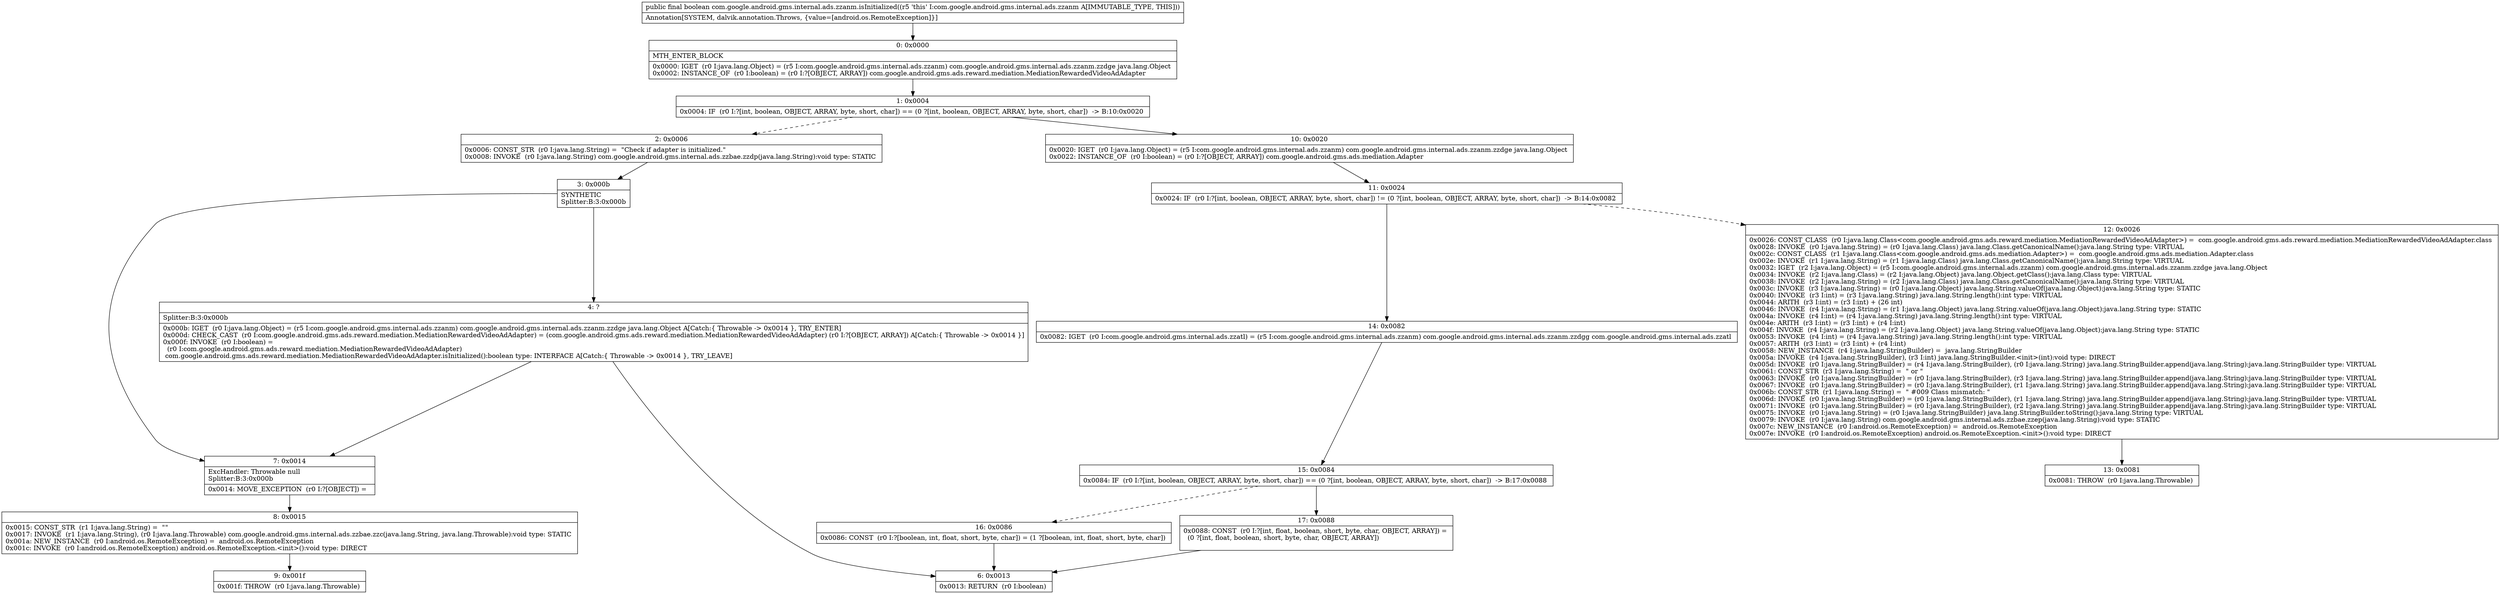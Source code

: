 digraph "CFG forcom.google.android.gms.internal.ads.zzanm.isInitialized()Z" {
Node_0 [shape=record,label="{0\:\ 0x0000|MTH_ENTER_BLOCK\l|0x0000: IGET  (r0 I:java.lang.Object) = (r5 I:com.google.android.gms.internal.ads.zzanm) com.google.android.gms.internal.ads.zzanm.zzdge java.lang.Object \l0x0002: INSTANCE_OF  (r0 I:boolean) = (r0 I:?[OBJECT, ARRAY]) com.google.android.gms.ads.reward.mediation.MediationRewardedVideoAdAdapter \l}"];
Node_1 [shape=record,label="{1\:\ 0x0004|0x0004: IF  (r0 I:?[int, boolean, OBJECT, ARRAY, byte, short, char]) == (0 ?[int, boolean, OBJECT, ARRAY, byte, short, char])  \-\> B:10:0x0020 \l}"];
Node_2 [shape=record,label="{2\:\ 0x0006|0x0006: CONST_STR  (r0 I:java.lang.String) =  \"Check if adapter is initialized.\" \l0x0008: INVOKE  (r0 I:java.lang.String) com.google.android.gms.internal.ads.zzbae.zzdp(java.lang.String):void type: STATIC \l}"];
Node_3 [shape=record,label="{3\:\ 0x000b|SYNTHETIC\lSplitter:B:3:0x000b\l}"];
Node_4 [shape=record,label="{4\:\ ?|Splitter:B:3:0x000b\l|0x000b: IGET  (r0 I:java.lang.Object) = (r5 I:com.google.android.gms.internal.ads.zzanm) com.google.android.gms.internal.ads.zzanm.zzdge java.lang.Object A[Catch:\{ Throwable \-\> 0x0014 \}, TRY_ENTER]\l0x000d: CHECK_CAST  (r0 I:com.google.android.gms.ads.reward.mediation.MediationRewardedVideoAdAdapter) = (com.google.android.gms.ads.reward.mediation.MediationRewardedVideoAdAdapter) (r0 I:?[OBJECT, ARRAY]) A[Catch:\{ Throwable \-\> 0x0014 \}]\l0x000f: INVOKE  (r0 I:boolean) = \l  (r0 I:com.google.android.gms.ads.reward.mediation.MediationRewardedVideoAdAdapter)\l com.google.android.gms.ads.reward.mediation.MediationRewardedVideoAdAdapter.isInitialized():boolean type: INTERFACE A[Catch:\{ Throwable \-\> 0x0014 \}, TRY_LEAVE]\l}"];
Node_6 [shape=record,label="{6\:\ 0x0013|0x0013: RETURN  (r0 I:boolean) \l}"];
Node_7 [shape=record,label="{7\:\ 0x0014|ExcHandler: Throwable null\lSplitter:B:3:0x000b\l|0x0014: MOVE_EXCEPTION  (r0 I:?[OBJECT]) =  \l}"];
Node_8 [shape=record,label="{8\:\ 0x0015|0x0015: CONST_STR  (r1 I:java.lang.String) =  \"\" \l0x0017: INVOKE  (r1 I:java.lang.String), (r0 I:java.lang.Throwable) com.google.android.gms.internal.ads.zzbae.zzc(java.lang.String, java.lang.Throwable):void type: STATIC \l0x001a: NEW_INSTANCE  (r0 I:android.os.RemoteException) =  android.os.RemoteException \l0x001c: INVOKE  (r0 I:android.os.RemoteException) android.os.RemoteException.\<init\>():void type: DIRECT \l}"];
Node_9 [shape=record,label="{9\:\ 0x001f|0x001f: THROW  (r0 I:java.lang.Throwable) \l}"];
Node_10 [shape=record,label="{10\:\ 0x0020|0x0020: IGET  (r0 I:java.lang.Object) = (r5 I:com.google.android.gms.internal.ads.zzanm) com.google.android.gms.internal.ads.zzanm.zzdge java.lang.Object \l0x0022: INSTANCE_OF  (r0 I:boolean) = (r0 I:?[OBJECT, ARRAY]) com.google.android.gms.ads.mediation.Adapter \l}"];
Node_11 [shape=record,label="{11\:\ 0x0024|0x0024: IF  (r0 I:?[int, boolean, OBJECT, ARRAY, byte, short, char]) != (0 ?[int, boolean, OBJECT, ARRAY, byte, short, char])  \-\> B:14:0x0082 \l}"];
Node_12 [shape=record,label="{12\:\ 0x0026|0x0026: CONST_CLASS  (r0 I:java.lang.Class\<com.google.android.gms.ads.reward.mediation.MediationRewardedVideoAdAdapter\>) =  com.google.android.gms.ads.reward.mediation.MediationRewardedVideoAdAdapter.class \l0x0028: INVOKE  (r0 I:java.lang.String) = (r0 I:java.lang.Class) java.lang.Class.getCanonicalName():java.lang.String type: VIRTUAL \l0x002c: CONST_CLASS  (r1 I:java.lang.Class\<com.google.android.gms.ads.mediation.Adapter\>) =  com.google.android.gms.ads.mediation.Adapter.class \l0x002e: INVOKE  (r1 I:java.lang.String) = (r1 I:java.lang.Class) java.lang.Class.getCanonicalName():java.lang.String type: VIRTUAL \l0x0032: IGET  (r2 I:java.lang.Object) = (r5 I:com.google.android.gms.internal.ads.zzanm) com.google.android.gms.internal.ads.zzanm.zzdge java.lang.Object \l0x0034: INVOKE  (r2 I:java.lang.Class) = (r2 I:java.lang.Object) java.lang.Object.getClass():java.lang.Class type: VIRTUAL \l0x0038: INVOKE  (r2 I:java.lang.String) = (r2 I:java.lang.Class) java.lang.Class.getCanonicalName():java.lang.String type: VIRTUAL \l0x003c: INVOKE  (r3 I:java.lang.String) = (r0 I:java.lang.Object) java.lang.String.valueOf(java.lang.Object):java.lang.String type: STATIC \l0x0040: INVOKE  (r3 I:int) = (r3 I:java.lang.String) java.lang.String.length():int type: VIRTUAL \l0x0044: ARITH  (r3 I:int) = (r3 I:int) + (26 int) \l0x0046: INVOKE  (r4 I:java.lang.String) = (r1 I:java.lang.Object) java.lang.String.valueOf(java.lang.Object):java.lang.String type: STATIC \l0x004a: INVOKE  (r4 I:int) = (r4 I:java.lang.String) java.lang.String.length():int type: VIRTUAL \l0x004e: ARITH  (r3 I:int) = (r3 I:int) + (r4 I:int) \l0x004f: INVOKE  (r4 I:java.lang.String) = (r2 I:java.lang.Object) java.lang.String.valueOf(java.lang.Object):java.lang.String type: STATIC \l0x0053: INVOKE  (r4 I:int) = (r4 I:java.lang.String) java.lang.String.length():int type: VIRTUAL \l0x0057: ARITH  (r3 I:int) = (r3 I:int) + (r4 I:int) \l0x0058: NEW_INSTANCE  (r4 I:java.lang.StringBuilder) =  java.lang.StringBuilder \l0x005a: INVOKE  (r4 I:java.lang.StringBuilder), (r3 I:int) java.lang.StringBuilder.\<init\>(int):void type: DIRECT \l0x005d: INVOKE  (r0 I:java.lang.StringBuilder) = (r4 I:java.lang.StringBuilder), (r0 I:java.lang.String) java.lang.StringBuilder.append(java.lang.String):java.lang.StringBuilder type: VIRTUAL \l0x0061: CONST_STR  (r3 I:java.lang.String) =  \" or \" \l0x0063: INVOKE  (r0 I:java.lang.StringBuilder) = (r0 I:java.lang.StringBuilder), (r3 I:java.lang.String) java.lang.StringBuilder.append(java.lang.String):java.lang.StringBuilder type: VIRTUAL \l0x0067: INVOKE  (r0 I:java.lang.StringBuilder) = (r0 I:java.lang.StringBuilder), (r1 I:java.lang.String) java.lang.StringBuilder.append(java.lang.String):java.lang.StringBuilder type: VIRTUAL \l0x006b: CONST_STR  (r1 I:java.lang.String) =  \" #009 Class mismatch: \" \l0x006d: INVOKE  (r0 I:java.lang.StringBuilder) = (r0 I:java.lang.StringBuilder), (r1 I:java.lang.String) java.lang.StringBuilder.append(java.lang.String):java.lang.StringBuilder type: VIRTUAL \l0x0071: INVOKE  (r0 I:java.lang.StringBuilder) = (r0 I:java.lang.StringBuilder), (r2 I:java.lang.String) java.lang.StringBuilder.append(java.lang.String):java.lang.StringBuilder type: VIRTUAL \l0x0075: INVOKE  (r0 I:java.lang.String) = (r0 I:java.lang.StringBuilder) java.lang.StringBuilder.toString():java.lang.String type: VIRTUAL \l0x0079: INVOKE  (r0 I:java.lang.String) com.google.android.gms.internal.ads.zzbae.zzep(java.lang.String):void type: STATIC \l0x007c: NEW_INSTANCE  (r0 I:android.os.RemoteException) =  android.os.RemoteException \l0x007e: INVOKE  (r0 I:android.os.RemoteException) android.os.RemoteException.\<init\>():void type: DIRECT \l}"];
Node_13 [shape=record,label="{13\:\ 0x0081|0x0081: THROW  (r0 I:java.lang.Throwable) \l}"];
Node_14 [shape=record,label="{14\:\ 0x0082|0x0082: IGET  (r0 I:com.google.android.gms.internal.ads.zzatl) = (r5 I:com.google.android.gms.internal.ads.zzanm) com.google.android.gms.internal.ads.zzanm.zzdgg com.google.android.gms.internal.ads.zzatl \l}"];
Node_15 [shape=record,label="{15\:\ 0x0084|0x0084: IF  (r0 I:?[int, boolean, OBJECT, ARRAY, byte, short, char]) == (0 ?[int, boolean, OBJECT, ARRAY, byte, short, char])  \-\> B:17:0x0088 \l}"];
Node_16 [shape=record,label="{16\:\ 0x0086|0x0086: CONST  (r0 I:?[boolean, int, float, short, byte, char]) = (1 ?[boolean, int, float, short, byte, char]) \l}"];
Node_17 [shape=record,label="{17\:\ 0x0088|0x0088: CONST  (r0 I:?[int, float, boolean, short, byte, char, OBJECT, ARRAY]) = \l  (0 ?[int, float, boolean, short, byte, char, OBJECT, ARRAY])\l \l}"];
MethodNode[shape=record,label="{public final boolean com.google.android.gms.internal.ads.zzanm.isInitialized((r5 'this' I:com.google.android.gms.internal.ads.zzanm A[IMMUTABLE_TYPE, THIS]))  | Annotation[SYSTEM, dalvik.annotation.Throws, \{value=[android.os.RemoteException]\}]\l}"];
MethodNode -> Node_0;
Node_0 -> Node_1;
Node_1 -> Node_2[style=dashed];
Node_1 -> Node_10;
Node_2 -> Node_3;
Node_3 -> Node_4;
Node_3 -> Node_7;
Node_4 -> Node_7;
Node_4 -> Node_6;
Node_7 -> Node_8;
Node_8 -> Node_9;
Node_10 -> Node_11;
Node_11 -> Node_12[style=dashed];
Node_11 -> Node_14;
Node_12 -> Node_13;
Node_14 -> Node_15;
Node_15 -> Node_16[style=dashed];
Node_15 -> Node_17;
Node_16 -> Node_6;
Node_17 -> Node_6;
}

